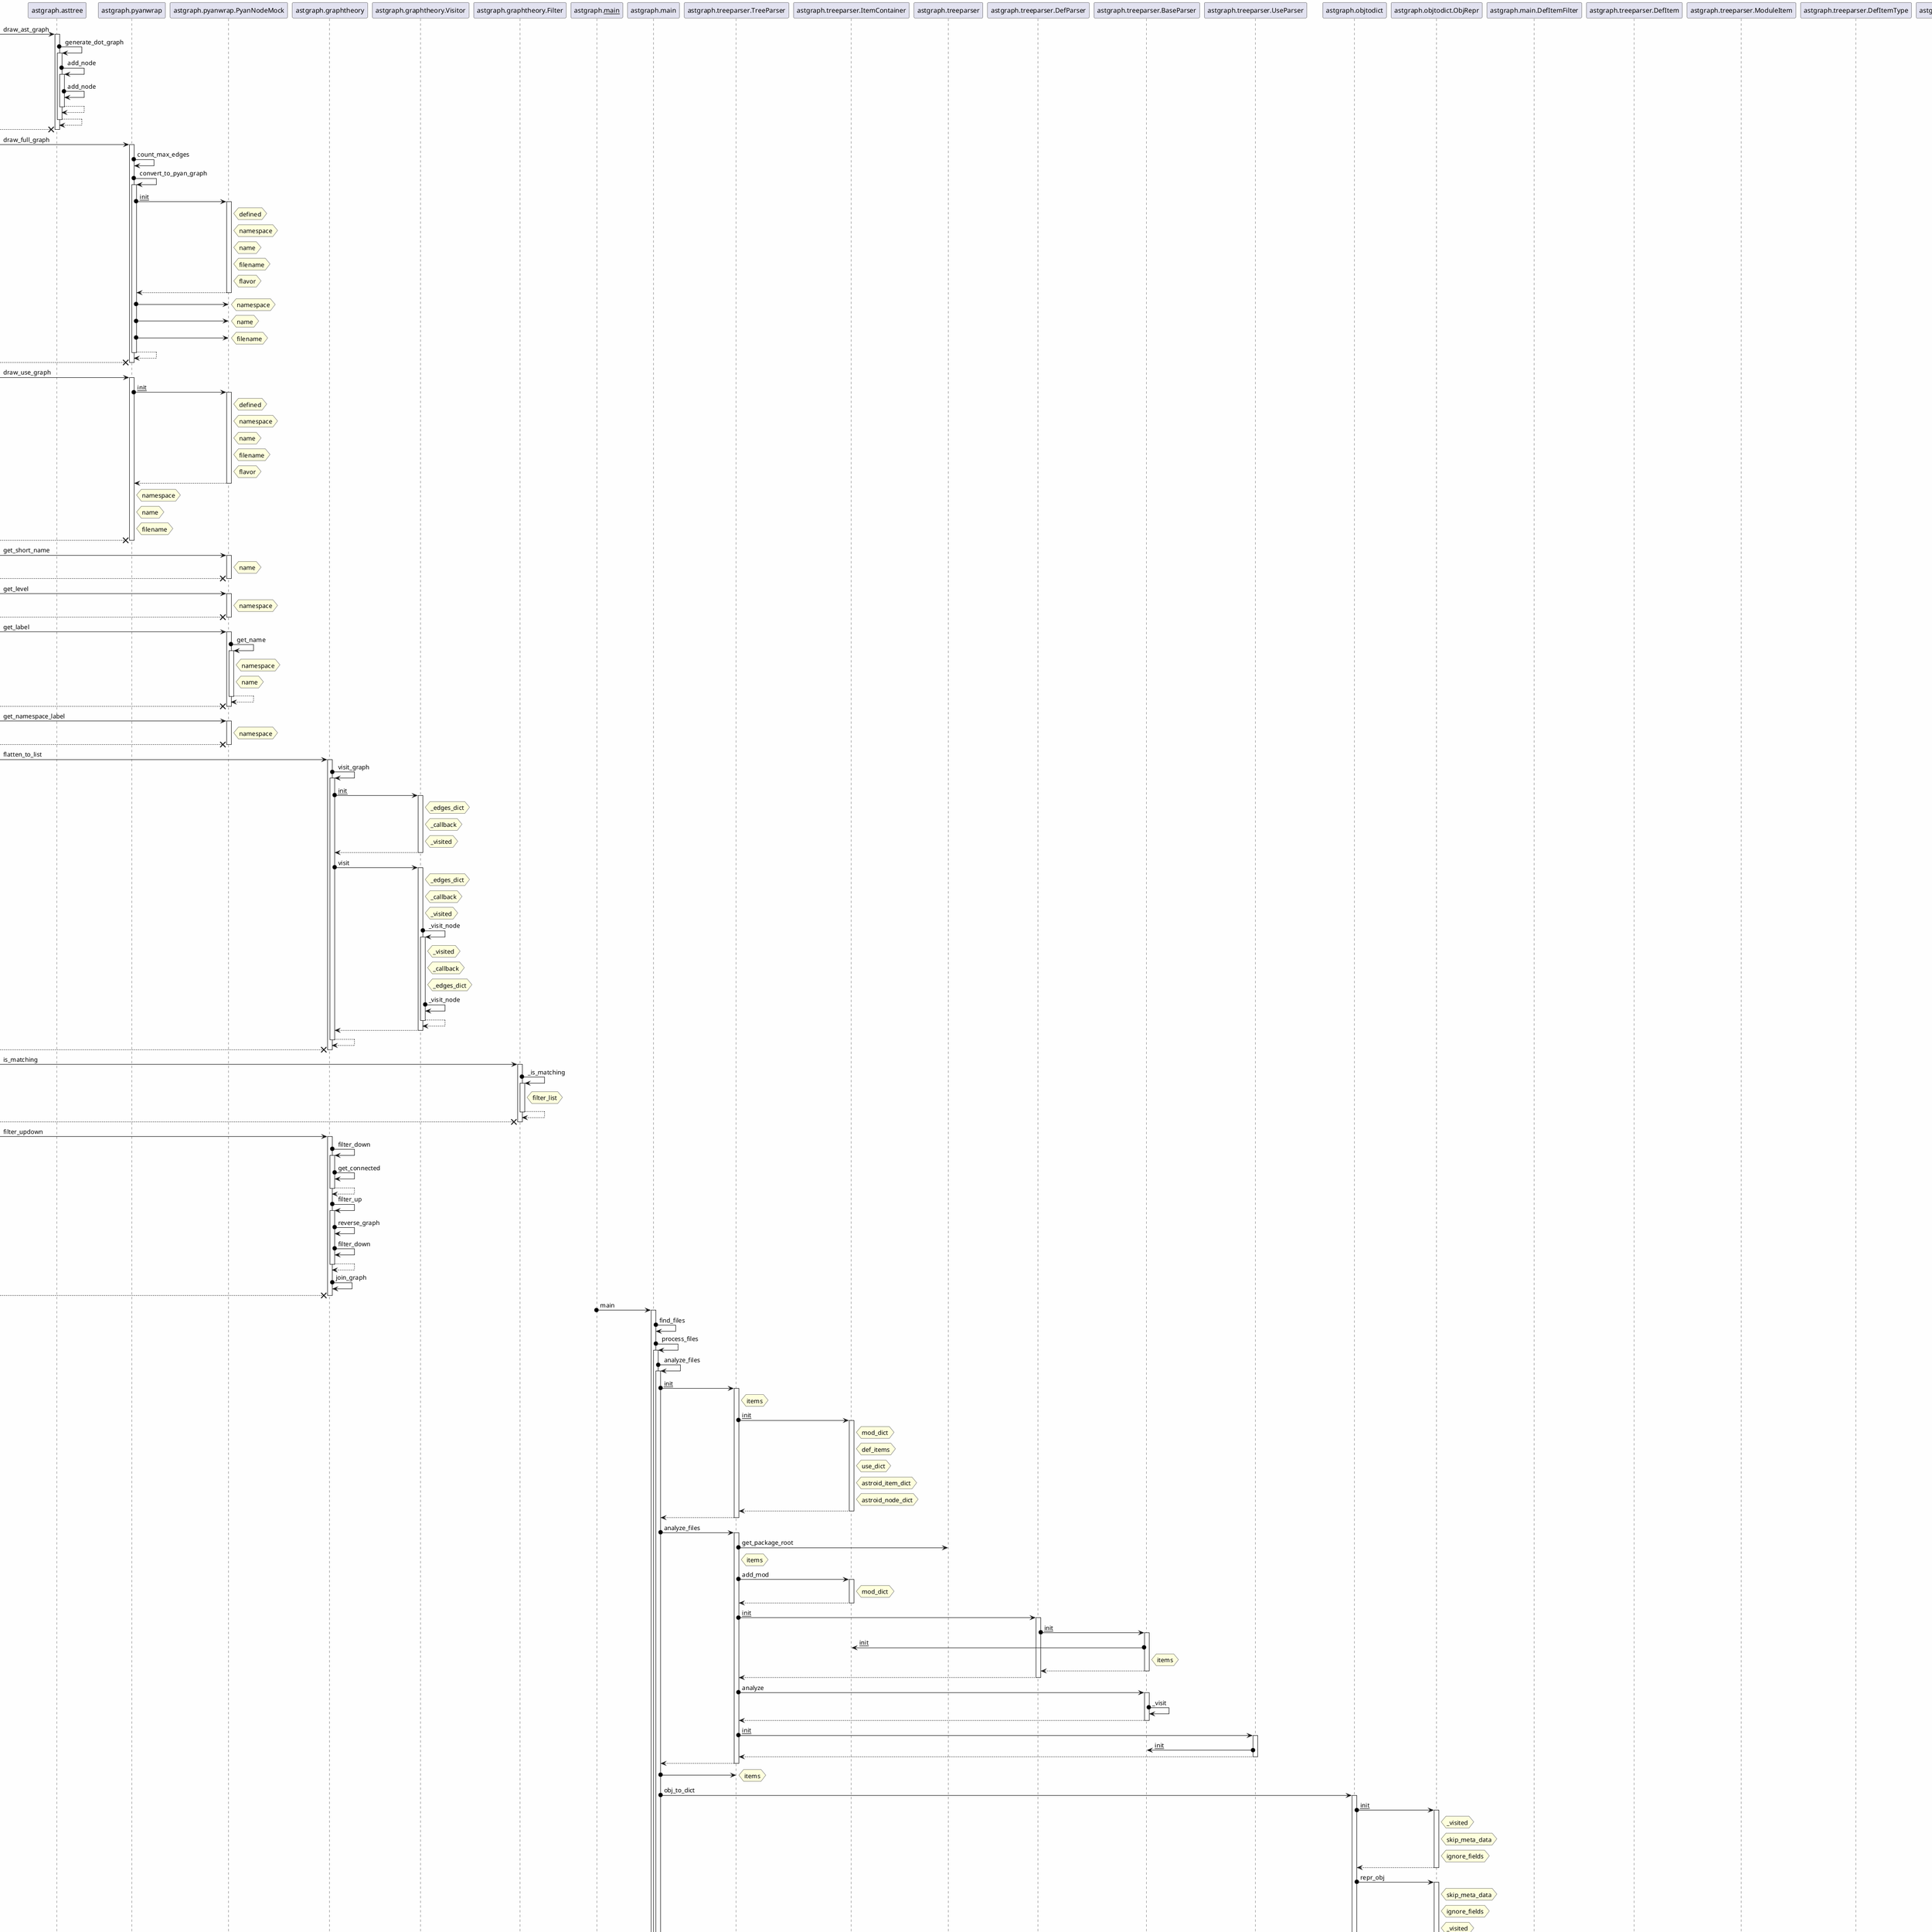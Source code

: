 @startuml

skinparam backgroundColor #FEFEFE


[-> astgraph.asttree : draw_ast_graph
activate astgraph.asttree
  astgraph.asttree o-> astgraph.asttree : generate_dot_graph
  activate astgraph.asttree
    astgraph.asttree o-> astgraph.asttree : add_node
    activate astgraph.asttree
      astgraph.asttree o-> astgraph.asttree : add_node
    astgraph.asttree --> astgraph.asttree
    deactivate astgraph.asttree

  astgraph.asttree --> astgraph.asttree
  deactivate astgraph.asttree

[-->x astgraph.asttree
deactivate astgraph.asttree

[-> astgraph.pyanwrap : draw_full_graph
activate astgraph.pyanwrap
  astgraph.pyanwrap o-> astgraph.pyanwrap : count_max_edges
  astgraph.pyanwrap o-> astgraph.pyanwrap : convert_to_pyan_graph
  activate astgraph.pyanwrap
    astgraph.pyanwrap o-> astgraph.pyanwrap.PyanNodeMock : __init__
    activate astgraph.pyanwrap.PyanNodeMock
      hnote right of astgraph.pyanwrap.PyanNodeMock
      defined
      endnote
      hnote right of astgraph.pyanwrap.PyanNodeMock
      namespace
      endnote
      hnote right of astgraph.pyanwrap.PyanNodeMock
      name
      endnote
      hnote right of astgraph.pyanwrap.PyanNodeMock
      filename
      endnote
      hnote right of astgraph.pyanwrap.PyanNodeMock
      flavor
      endnote
    astgraph.pyanwrap.PyanNodeMock --> astgraph.pyanwrap
    deactivate astgraph.pyanwrap.PyanNodeMock

    astgraph.pyanwrap o-> astgraph.pyanwrap.PyanNodeMock 
    hnote right
    namespace
    end note
    astgraph.pyanwrap o-> astgraph.pyanwrap.PyanNodeMock 
    hnote right
    name
    end note
    astgraph.pyanwrap o-> astgraph.pyanwrap.PyanNodeMock 
    hnote right
    filename
    end note
  astgraph.pyanwrap --> astgraph.pyanwrap
  deactivate astgraph.pyanwrap

[-->x astgraph.pyanwrap
deactivate astgraph.pyanwrap

[-> astgraph.pyanwrap : draw_use_graph
activate astgraph.pyanwrap
  astgraph.pyanwrap o-> astgraph.pyanwrap.PyanNodeMock : __init__
  activate astgraph.pyanwrap.PyanNodeMock
    hnote right of astgraph.pyanwrap.PyanNodeMock
    defined
    endnote
    hnote right of astgraph.pyanwrap.PyanNodeMock
    namespace
    endnote
    hnote right of astgraph.pyanwrap.PyanNodeMock
    name
    endnote
    hnote right of astgraph.pyanwrap.PyanNodeMock
    filename
    endnote
    hnote right of astgraph.pyanwrap.PyanNodeMock
    flavor
    endnote
  astgraph.pyanwrap.PyanNodeMock --> astgraph.pyanwrap
  deactivate astgraph.pyanwrap.PyanNodeMock

  hnote right of astgraph.pyanwrap
  namespace
  endnote
  hnote right of astgraph.pyanwrap
  name
  endnote
  hnote right of astgraph.pyanwrap
  filename
  endnote
[-->x astgraph.pyanwrap
deactivate astgraph.pyanwrap

[-> astgraph.pyanwrap.PyanNodeMock : get_short_name
activate astgraph.pyanwrap.PyanNodeMock
  hnote right of astgraph.pyanwrap.PyanNodeMock
  name
  endnote
[-->x astgraph.pyanwrap.PyanNodeMock
deactivate astgraph.pyanwrap.PyanNodeMock

[-> astgraph.pyanwrap.PyanNodeMock : get_level
activate astgraph.pyanwrap.PyanNodeMock
  hnote right of astgraph.pyanwrap.PyanNodeMock
  namespace
  endnote
[-->x astgraph.pyanwrap.PyanNodeMock
deactivate astgraph.pyanwrap.PyanNodeMock

[-> astgraph.pyanwrap.PyanNodeMock : get_label
activate astgraph.pyanwrap.PyanNodeMock
  astgraph.pyanwrap.PyanNodeMock o-> astgraph.pyanwrap.PyanNodeMock : get_name
  activate astgraph.pyanwrap.PyanNodeMock
    hnote right of astgraph.pyanwrap.PyanNodeMock
    namespace
    endnote
    hnote right of astgraph.pyanwrap.PyanNodeMock
    name
    endnote
  astgraph.pyanwrap.PyanNodeMock --> astgraph.pyanwrap.PyanNodeMock
  deactivate astgraph.pyanwrap.PyanNodeMock

[-->x astgraph.pyanwrap.PyanNodeMock
deactivate astgraph.pyanwrap.PyanNodeMock

[-> astgraph.pyanwrap.PyanNodeMock : get_namespace_label
activate astgraph.pyanwrap.PyanNodeMock
  hnote right of astgraph.pyanwrap.PyanNodeMock
  namespace
  endnote
[-->x astgraph.pyanwrap.PyanNodeMock
deactivate astgraph.pyanwrap.PyanNodeMock

[-> astgraph.graphtheory : flatten_to_list
activate astgraph.graphtheory
  astgraph.graphtheory o-> astgraph.graphtheory : visit_graph
  activate astgraph.graphtheory
    astgraph.graphtheory o-> astgraph.graphtheory.Visitor : __init__
    activate astgraph.graphtheory.Visitor
      hnote right of astgraph.graphtheory.Visitor
      _edges_dict
      endnote
      hnote right of astgraph.graphtheory.Visitor
      _callback
      endnote
      hnote right of astgraph.graphtheory.Visitor
      _visited
      endnote
    astgraph.graphtheory.Visitor --> astgraph.graphtheory
    deactivate astgraph.graphtheory.Visitor

    astgraph.graphtheory o-> astgraph.graphtheory.Visitor : visit
    activate astgraph.graphtheory.Visitor
      hnote right of astgraph.graphtheory.Visitor
      _edges_dict
      endnote
      hnote right of astgraph.graphtheory.Visitor
      _callback
      endnote
      hnote right of astgraph.graphtheory.Visitor
      _visited
      endnote
      astgraph.graphtheory.Visitor o-> astgraph.graphtheory.Visitor : _visit_node
      activate astgraph.graphtheory.Visitor
        hnote right of astgraph.graphtheory.Visitor
        _visited
        endnote
        hnote right of astgraph.graphtheory.Visitor
        _callback
        endnote
        hnote right of astgraph.graphtheory.Visitor
        _edges_dict
        endnote
        astgraph.graphtheory.Visitor o-> astgraph.graphtheory.Visitor : _visit_node
      astgraph.graphtheory.Visitor --> astgraph.graphtheory.Visitor
      deactivate astgraph.graphtheory.Visitor

    astgraph.graphtheory.Visitor --> astgraph.graphtheory
    deactivate astgraph.graphtheory.Visitor

  astgraph.graphtheory --> astgraph.graphtheory
  deactivate astgraph.graphtheory

[-->x astgraph.graphtheory
deactivate astgraph.graphtheory

[-> astgraph.graphtheory.Filter : is_matching
activate astgraph.graphtheory.Filter
  astgraph.graphtheory.Filter o-> astgraph.graphtheory.Filter : _is_matching
  activate astgraph.graphtheory.Filter
    hnote right of astgraph.graphtheory.Filter
    filter_list
    endnote
  astgraph.graphtheory.Filter --> astgraph.graphtheory.Filter
  deactivate astgraph.graphtheory.Filter

[-->x astgraph.graphtheory.Filter
deactivate astgraph.graphtheory.Filter

[-> astgraph.graphtheory : filter_updown
activate astgraph.graphtheory
  astgraph.graphtheory o-> astgraph.graphtheory : filter_down
  activate astgraph.graphtheory
    astgraph.graphtheory o-> astgraph.graphtheory : get_connected
  astgraph.graphtheory --> astgraph.graphtheory
  deactivate astgraph.graphtheory

  astgraph.graphtheory o-> astgraph.graphtheory : filter_up
  activate astgraph.graphtheory
    astgraph.graphtheory o-> astgraph.graphtheory : reverse_graph
    astgraph.graphtheory o-> astgraph.graphtheory : filter_down
  astgraph.graphtheory --> astgraph.graphtheory
  deactivate astgraph.graphtheory

  astgraph.graphtheory o-> astgraph.graphtheory : join_graph
[-->x astgraph.graphtheory
deactivate astgraph.graphtheory

astgraph.__main__ o-> astgraph.main : main
activate astgraph.main
  astgraph.main o-> astgraph.main : find_files
  astgraph.main o-> astgraph.main : process_files
  activate astgraph.main
    astgraph.main o-> astgraph.main : analyze_files
    activate astgraph.main
      astgraph.main o-> astgraph.treeparser.TreeParser : __init__
      activate astgraph.treeparser.TreeParser
        hnote right of astgraph.treeparser.TreeParser
        items
        endnote
        astgraph.treeparser.TreeParser o-> astgraph.treeparser.ItemContainer : __init__
        activate astgraph.treeparser.ItemContainer
          hnote right of astgraph.treeparser.ItemContainer
          mod_dict
          endnote
          hnote right of astgraph.treeparser.ItemContainer
          def_items
          endnote
          hnote right of astgraph.treeparser.ItemContainer
          use_dict
          endnote
          hnote right of astgraph.treeparser.ItemContainer
          astroid_item_dict
          endnote
          hnote right of astgraph.treeparser.ItemContainer
          astroid_node_dict
          endnote
        astgraph.treeparser.ItemContainer --> astgraph.treeparser.TreeParser
        deactivate astgraph.treeparser.ItemContainer

      astgraph.treeparser.TreeParser --> astgraph.main
      deactivate astgraph.treeparser.TreeParser

      astgraph.main o-> astgraph.treeparser.TreeParser : analyze_files
      activate astgraph.treeparser.TreeParser
        astgraph.treeparser.TreeParser o-> astgraph.treeparser : get_package_root
        hnote right of astgraph.treeparser.TreeParser
        items
        endnote
        astgraph.treeparser.TreeParser o-> astgraph.treeparser.ItemContainer : add_mod
        activate astgraph.treeparser.ItemContainer
          hnote right of astgraph.treeparser.ItemContainer
          mod_dict
          endnote
        astgraph.treeparser.ItemContainer --> astgraph.treeparser.TreeParser
        deactivate astgraph.treeparser.ItemContainer

        astgraph.treeparser.TreeParser o-> astgraph.treeparser.DefParser : __init__
        activate astgraph.treeparser.DefParser
          astgraph.treeparser.DefParser o-> astgraph.treeparser.BaseParser : __init__
          activate astgraph.treeparser.BaseParser
            astgraph.treeparser.BaseParser o-> astgraph.treeparser.ItemContainer : __init__
            hnote right of astgraph.treeparser.BaseParser
            items
            endnote
          astgraph.treeparser.BaseParser --> astgraph.treeparser.DefParser
          deactivate astgraph.treeparser.BaseParser

        astgraph.treeparser.DefParser --> astgraph.treeparser.TreeParser
        deactivate astgraph.treeparser.DefParser

        astgraph.treeparser.TreeParser o-> astgraph.treeparser.BaseParser : analyze
        activate astgraph.treeparser.BaseParser
          astgraph.treeparser.BaseParser o-> astgraph.treeparser.BaseParser : _visit
        astgraph.treeparser.BaseParser --> astgraph.treeparser.TreeParser
        deactivate astgraph.treeparser.BaseParser

        astgraph.treeparser.TreeParser o-> astgraph.treeparser.UseParser : __init__
        activate astgraph.treeparser.UseParser
          astgraph.treeparser.UseParser o-> astgraph.treeparser.BaseParser : __init__
        astgraph.treeparser.UseParser --> astgraph.treeparser.TreeParser
        deactivate astgraph.treeparser.UseParser

      astgraph.treeparser.TreeParser --> astgraph.main
      deactivate astgraph.treeparser.TreeParser

      astgraph.main o-> astgraph.treeparser.TreeParser 
      hnote right
      items
      end note
      astgraph.main o-> astgraph.objtodict : obj_to_dict
      activate astgraph.objtodict
        astgraph.objtodict o-> astgraph.objtodict.ObjRepr : __init__
        activate astgraph.objtodict.ObjRepr
          hnote right of astgraph.objtodict.ObjRepr
          _visited
          endnote
          hnote right of astgraph.objtodict.ObjRepr
          skip_meta_data
          endnote
          hnote right of astgraph.objtodict.ObjRepr
          ignore_fields
          endnote
        astgraph.objtodict.ObjRepr --> astgraph.objtodict
        deactivate astgraph.objtodict.ObjRepr

        astgraph.objtodict o-> astgraph.objtodict.ObjRepr : repr_obj
        activate astgraph.objtodict.ObjRepr
          hnote right of astgraph.objtodict.ObjRepr
          skip_meta_data
          endnote
          hnote right of astgraph.objtodict.ObjRepr
          ignore_fields
          endnote
          hnote right of astgraph.objtodict.ObjRepr
          _visited
          endnote
          astgraph.objtodict.ObjRepr o-> astgraph.objtodict.ObjRepr : _visit
          activate astgraph.objtodict.ObjRepr
            hnote right of astgraph.objtodict.ObjRepr
            _visited
            endnote
            hnote right of astgraph.objtodict.ObjRepr
            ignore_fields
            endnote
            astgraph.objtodict.ObjRepr o-> astgraph.objtodict.ObjRepr : _visit
            hnote right of astgraph.objtodict.ObjRepr
            skip_meta_data
            endnote
          astgraph.objtodict.ObjRepr --> astgraph.objtodict.ObjRepr
          deactivate astgraph.objtodict.ObjRepr

        astgraph.objtodict.ObjRepr --> astgraph.objtodict
        deactivate astgraph.objtodict.ObjRepr

      astgraph.objtodict --> astgraph.main
      deactivate astgraph.objtodict

      astgraph.main o-> astgraph.treeparser.ItemContainer : get_def_dict
      activate astgraph.treeparser.ItemContainer
        astgraph.treeparser.ItemContainer o-> astgraph.graphtheory : convert_to_list
        hnote right of astgraph.treeparser.ItemContainer
        def_items
        endnote
      astgraph.treeparser.ItemContainer --> astgraph.main
      deactivate astgraph.treeparser.ItemContainer

      astgraph.main o-> astgraph.main.DefItemFilter : __init__
      activate astgraph.main.DefItemFilter
        astgraph.main.DefItemFilter o-> astgraph.graphtheory.Filter : __init__
        activate astgraph.graphtheory.Filter
          hnote right of astgraph.graphtheory.Filter
          filter_list
          endnote
        astgraph.graphtheory.Filter --> astgraph.main.DefItemFilter
        deactivate astgraph.graphtheory.Filter

      astgraph.main.DefItemFilter --> astgraph.main
      deactivate astgraph.main.DefItemFilter

      astgraph.main o-> astgraph.graphtheory : filter_down
      activate astgraph.graphtheory
        astgraph.graphtheory o-> astgraph.graphtheory : get_connected
      astgraph.graphtheory --> astgraph.main
      deactivate astgraph.graphtheory

      astgraph.main o-> astgraph.treeparser.ItemContainer 
      hnote right
      use_dict
      end note
      astgraph.main o-> astgraph.graphtheory : join_graph
      astgraph.main o-> astgraph.graphtheory : filter_up
      activate astgraph.graphtheory
        astgraph.graphtheory o-> astgraph.graphtheory : reverse_graph
        astgraph.graphtheory o-> astgraph.graphtheory : filter_down
      astgraph.graphtheory --> astgraph.main
      deactivate astgraph.graphtheory

    astgraph.main --> astgraph.main
    deactivate astgraph.main

  astgraph.main --> astgraph.main
  deactivate astgraph.main

astgraph.main --> astgraph.__main__
deactivate astgraph.main

[-> astgraph.treeparser : get_message
activate astgraph.treeparser
  astgraph.treeparser o-> astgraph.treeparser : get_top_node
[-->x astgraph.treeparser
deactivate astgraph.treeparser

[-> astgraph.treeparser.DefItem : info
activate astgraph.treeparser.DefItem
  astgraph.treeparser.DefItem o-> astgraph.treeparser.DefItem : get_full_name
  activate astgraph.treeparser.DefItem
    astgraph.treeparser.DefItem o-> astgraph.treeparser.DefItem : get_name
    activate astgraph.treeparser.DefItem
      hnote right of astgraph.treeparser.DefItem
      name
      endnote
    astgraph.treeparser.DefItem --> astgraph.treeparser.DefItem
    deactivate astgraph.treeparser.DefItem

    hnote right of astgraph.treeparser.DefItem
    parent
    endnote
  astgraph.treeparser.DefItem --> astgraph.treeparser.DefItem
  deactivate astgraph.treeparser.DefItem

  hnote right of astgraph.treeparser.DefItem
  type
  endnote
[-->x astgraph.treeparser.DefItem
deactivate astgraph.treeparser.DefItem

[-> astgraph.treeparser.DefItem : is_module
activate astgraph.treeparser.DefItem
  hnote right of astgraph.treeparser.DefItem
  type
  endnote
  hnote right of astgraph.treeparser.DefItem
  MODULE
  endnote
[-->x astgraph.treeparser.DefItem
deactivate astgraph.treeparser.DefItem

[-> astgraph.treeparser.DefItem : is_method
activate astgraph.treeparser.DefItem
  hnote right of astgraph.treeparser.DefItem
  type
  endnote
  hnote right of astgraph.treeparser.DefItem
  DEF_METHOD
  endnote
[-->x astgraph.treeparser.DefItem
deactivate astgraph.treeparser.DefItem

[-> astgraph.treeparser.DefItem : is_field
activate astgraph.treeparser.DefItem
  hnote right of astgraph.treeparser.DefItem
  type
  endnote
  hnote right of astgraph.treeparser.DefItem
  MEMBER
  endnote
[-->x astgraph.treeparser.DefItem
deactivate astgraph.treeparser.DefItem

[-> astgraph.treeparser.DefItem : append
activate astgraph.treeparser.DefItem
  hnote right of astgraph.treeparser.DefItem
  items
  endnote
[-->x astgraph.treeparser.DefItem
deactivate astgraph.treeparser.DefItem

[-> astgraph.treeparser.DefItem : get_namespace
activate astgraph.treeparser.DefItem
  hnote right of astgraph.treeparser.DefItem
  parent
  endnote
[-->x astgraph.treeparser.DefItem
deactivate astgraph.treeparser.DefItem

[-> astgraph.treeparser.DefItem : get_filename
activate astgraph.treeparser.DefItem
  hnote right of astgraph.treeparser.DefItem
  parent
  endnote
[-->x astgraph.treeparser.DefItem
deactivate astgraph.treeparser.DefItem

[-> astgraph.treeparser.DefItem : get_child
activate astgraph.treeparser.DefItem
  hnote right of astgraph.treeparser.DefItem
  items
  endnote
[-->x astgraph.treeparser.DefItem
deactivate astgraph.treeparser.DefItem

[-> astgraph.treeparser.DefItem : to_string
activate astgraph.treeparser.DefItem
  hnote right of astgraph.treeparser.DefItem
  name
  endnote
  hnote right of astgraph.treeparser.DefItem
  type
  endnote
[-->x astgraph.treeparser.DefItem
deactivate astgraph.treeparser.DefItem

[-> astgraph.treeparser.DefItem : __repr__
activate astgraph.treeparser.DefItem
  astgraph.treeparser.DefItem o-> astgraph.treeparser.DefItem : get_full_name
  activate astgraph.treeparser.DefItem
    astgraph.treeparser.DefItem o-> astgraph.treeparser.DefItem : get_name
    activate astgraph.treeparser.DefItem
      hnote right of astgraph.treeparser.DefItem
      name
      endnote
    astgraph.treeparser.DefItem --> astgraph.treeparser.DefItem
    deactivate astgraph.treeparser.DefItem

    hnote right of astgraph.treeparser.DefItem
    parent
    endnote
  astgraph.treeparser.DefItem --> astgraph.treeparser.DefItem
  deactivate astgraph.treeparser.DefItem

  hnote right of astgraph.treeparser.DefItem
  type
  endnote
[-->x astgraph.treeparser.DefItem
deactivate astgraph.treeparser.DefItem

[-> astgraph.treeparser.ModuleItem : get_namespace
activate astgraph.treeparser.ModuleItem
  hnote right of astgraph.treeparser.ModuleItem
  namespace
  endnote
[-->x astgraph.treeparser.ModuleItem
deactivate astgraph.treeparser.ModuleItem

[-> astgraph.treeparser.ModuleItem : get_filename
activate astgraph.treeparser.ModuleItem
  hnote right of astgraph.treeparser.ModuleItem
  filename
  endnote
[-->x astgraph.treeparser.ModuleItem
deactivate astgraph.treeparser.ModuleItem

[-> astgraph.treeparser.ItemContainer : get_def_list
activate astgraph.treeparser.ItemContainer
  hnote right of astgraph.treeparser.ItemContainer
  def_items
  endnote
[-->x astgraph.treeparser.ItemContainer
deactivate astgraph.treeparser.ItemContainer

[-> astgraph.treeparser.ItemContainer : get_use_list
activate astgraph.treeparser.ItemContainer
  hnote right of astgraph.treeparser.ItemContainer
  use_dict
  endnote
[-->x astgraph.treeparser.ItemContainer
deactivate astgraph.treeparser.ItemContainer

[-> astgraph.treeparser.ItemContainer : create_def
activate astgraph.treeparser.ItemContainer
  hnote right of astgraph.treeparser.ItemContainer
  MODULE
  endnote
  astgraph.treeparser.ItemContainer o-> astgraph.treeparser.ModuleItem : __init__
  activate astgraph.treeparser.ModuleItem
    astgraph.treeparser.ModuleItem o-> astgraph.treeparser.DefItem : __init__
    activate astgraph.treeparser.DefItem
      hnote right of astgraph.treeparser.DefItem
      node_id
      endnote
      hnote right of astgraph.treeparser.DefItem
      type
      endnote
      hnote right of astgraph.treeparser.DefItem
      parent
      endnote
      hnote right of astgraph.treeparser.DefItem
      name
      endnote
      hnote right of astgraph.treeparser.DefItem
      items
      endnote
      hnote right of astgraph.treeparser.DefItem
      type_hint
      endnote
    astgraph.treeparser.DefItem --> astgraph.treeparser.ModuleItem
    deactivate astgraph.treeparser.DefItem

    astgraph.treeparser.ModuleItem o-> astgraph.treeparser.DefItemType 
    hnote right
    MODULE
    end note
    hnote right of astgraph.treeparser.ModuleItem
    namespace
    endnote
    hnote right of astgraph.treeparser.ModuleItem
    filename
    endnote
  astgraph.treeparser.ModuleItem --> astgraph.treeparser.ItemContainer
  deactivate astgraph.treeparser.ModuleItem

  astgraph.treeparser.ItemContainer o-> astgraph.treeparser.DefItem : __init__
  hnote right of astgraph.treeparser.ItemContainer
  astroid_item_dict
  endnote
  hnote right of astgraph.treeparser.ItemContainer
  astroid_node_dict
  endnote
[-->x astgraph.treeparser.ItemContainer
deactivate astgraph.treeparser.ItemContainer

[-> astgraph.treeparser.ItemContainer : create_module_def
activate astgraph.treeparser.ItemContainer
  astgraph.treeparser.ItemContainer o-> astgraph.treeparser.ModuleItem : __init__
  activate astgraph.treeparser.ModuleItem
    astgraph.treeparser.ModuleItem o-> astgraph.treeparser.DefItem : __init__
    activate astgraph.treeparser.DefItem
      hnote right of astgraph.treeparser.DefItem
      node_id
      endnote
      hnote right of astgraph.treeparser.DefItem
      type
      endnote
      hnote right of astgraph.treeparser.DefItem
      parent
      endnote
      hnote right of astgraph.treeparser.DefItem
      name
      endnote
      hnote right of astgraph.treeparser.DefItem
      items
      endnote
      hnote right of astgraph.treeparser.DefItem
      type_hint
      endnote
    astgraph.treeparser.DefItem --> astgraph.treeparser.ModuleItem
    deactivate astgraph.treeparser.DefItem

    astgraph.treeparser.ModuleItem o-> astgraph.treeparser.DefItemType 
    hnote right
    MODULE
    end note
    hnote right of astgraph.treeparser.ModuleItem
    namespace
    endnote
    hnote right of astgraph.treeparser.ModuleItem
    filename
    endnote
  astgraph.treeparser.ModuleItem --> astgraph.treeparser.ItemContainer
  deactivate astgraph.treeparser.ModuleItem

  hnote right of astgraph.treeparser.ItemContainer
  astroid_item_dict
  endnote
  hnote right of astgraph.treeparser.ItemContainer
  astroid_node_dict
  endnote
[-->x astgraph.treeparser.ItemContainer
deactivate astgraph.treeparser.ItemContainer

[-> astgraph.treeparser.ItemContainer : append_def
activate astgraph.treeparser.ItemContainer
  hnote right of astgraph.treeparser.ItemContainer
  MODULE
  endnote
  hnote right of astgraph.treeparser.ItemContainer
  def_items
  endnote
  astgraph.treeparser.ItemContainer o-> astgraph.treeparser.ItemContainer : find_scope_by_id
  activate astgraph.treeparser.ItemContainer
    hnote right of astgraph.treeparser.ItemContainer
    astroid_node_dict
    endnote
    astgraph.treeparser.ItemContainer o-> astgraph.treeparser.ItemContainer : find_scope
    activate astgraph.treeparser.ItemContainer
      astgraph.treeparser.ItemContainer o-> astgraph.treeparser.ItemContainer : find_def_item
      activate astgraph.treeparser.ItemContainer
        hnote right of astgraph.treeparser.ItemContainer
        astroid_item_dict
        endnote
      astgraph.treeparser.ItemContainer --> astgraph.treeparser.ItemContainer
      deactivate astgraph.treeparser.ItemContainer

    astgraph.treeparser.ItemContainer --> astgraph.treeparser.ItemContainer
    deactivate astgraph.treeparser.ItemContainer

  astgraph.treeparser.ItemContainer --> astgraph.treeparser.ItemContainer
  deactivate astgraph.treeparser.ItemContainer

  astgraph.treeparser.ItemContainer o-> astgraph.treeparser.ItemContainer : append_def_parent
  activate astgraph.treeparser.ItemContainer
    hnote right of astgraph.treeparser.ItemContainer
    def_items
    endnote
  astgraph.treeparser.ItemContainer --> astgraph.treeparser.ItemContainer
  deactivate astgraph.treeparser.ItemContainer

[-->x astgraph.treeparser.ItemContainer
deactivate astgraph.treeparser.ItemContainer

[-> astgraph.treeparser.ItemContainer : append_use
activate astgraph.treeparser.ItemContainer
  hnote right of astgraph.treeparser.ItemContainer
  use_dict
  endnote
[-->x astgraph.treeparser.ItemContainer
deactivate astgraph.treeparser.ItemContainer

[-> astgraph.treeparser.ItemContainer : find_parent_scope_def
activate astgraph.treeparser.ItemContainer
  astgraph.treeparser.ItemContainer o-> astgraph.treeparser.ItemContainer : find_def_item
  activate astgraph.treeparser.ItemContainer
    hnote right of astgraph.treeparser.ItemContainer
    astroid_item_dict
    endnote
  astgraph.treeparser.ItemContainer --> astgraph.treeparser.ItemContainer
  deactivate astgraph.treeparser.ItemContainer

[-->x astgraph.treeparser.ItemContainer
deactivate astgraph.treeparser.ItemContainer

[-> astgraph.treeparser.ItemContainer : find_scope_class
activate astgraph.treeparser.ItemContainer
  astgraph.treeparser.ItemContainer o-> astgraph.treeparser.ItemContainer : find_def_item
  activate astgraph.treeparser.ItemContainer
    hnote right of astgraph.treeparser.ItemContainer
    astroid_item_dict
    endnote
  astgraph.treeparser.ItemContainer --> astgraph.treeparser.ItemContainer
  deactivate astgraph.treeparser.ItemContainer

  hnote right of astgraph.treeparser.ItemContainer
  CLASS
  endnote
[-->x astgraph.treeparser.ItemContainer
deactivate astgraph.treeparser.ItemContainer

[-> astgraph.treeparser.BaseParser : _visit_children
activate astgraph.treeparser.BaseParser
  astgraph.treeparser.BaseParser o-> astgraph.treeparser.BaseParser : _visit
[-->x astgraph.treeparser.BaseParser
deactivate astgraph.treeparser.BaseParser

[-> astgraph.treeparser.TreeParser : analyze_code
activate astgraph.treeparser.TreeParser
  astgraph.treeparser.TreeParser o-> astgraph.treeparser.TreeParser : analyze
  activate astgraph.treeparser.TreeParser
    hnote right of astgraph.treeparser.TreeParser
    items
    endnote
    astgraph.treeparser.TreeParser o-> astgraph.treeparser.ItemContainer : add_mod
    activate astgraph.treeparser.ItemContainer
      hnote right of astgraph.treeparser.ItemContainer
      mod_dict
      endnote
    astgraph.treeparser.ItemContainer --> astgraph.treeparser.TreeParser
    deactivate astgraph.treeparser.ItemContainer

    astgraph.treeparser.TreeParser o-> astgraph.treeparser.DefParser : __init__
    activate astgraph.treeparser.DefParser
      astgraph.treeparser.DefParser o-> astgraph.treeparser.BaseParser : __init__
      activate astgraph.treeparser.BaseParser
        astgraph.treeparser.BaseParser o-> astgraph.treeparser.ItemContainer : __init__
        activate astgraph.treeparser.ItemContainer
          hnote right of astgraph.treeparser.ItemContainer
          mod_dict
          endnote
          hnote right of astgraph.treeparser.ItemContainer
          def_items
          endnote
          hnote right of astgraph.treeparser.ItemContainer
          use_dict
          endnote
          hnote right of astgraph.treeparser.ItemContainer
          astroid_item_dict
          endnote
          hnote right of astgraph.treeparser.ItemContainer
          astroid_node_dict
          endnote
        astgraph.treeparser.ItemContainer --> astgraph.treeparser.BaseParser
        deactivate astgraph.treeparser.ItemContainer

        hnote right of astgraph.treeparser.BaseParser
        items
        endnote
      astgraph.treeparser.BaseParser --> astgraph.treeparser.DefParser
      deactivate astgraph.treeparser.BaseParser

    astgraph.treeparser.DefParser --> astgraph.treeparser.TreeParser
    deactivate astgraph.treeparser.DefParser

    astgraph.treeparser.TreeParser o-> astgraph.treeparser.BaseParser : analyze
    activate astgraph.treeparser.BaseParser
      astgraph.treeparser.BaseParser o-> astgraph.treeparser.BaseParser : _visit
    astgraph.treeparser.BaseParser --> astgraph.treeparser.TreeParser
    deactivate astgraph.treeparser.BaseParser

    astgraph.treeparser.TreeParser o-> astgraph.treeparser.UseParser : __init__
    activate astgraph.treeparser.UseParser
      astgraph.treeparser.UseParser o-> astgraph.treeparser.BaseParser : __init__
    astgraph.treeparser.UseParser --> astgraph.treeparser.TreeParser
    deactivate astgraph.treeparser.UseParser

  astgraph.treeparser.TreeParser --> astgraph.treeparser.TreeParser
  deactivate astgraph.treeparser.TreeParser

[-->x astgraph.treeparser.TreeParser
deactivate astgraph.treeparser.TreeParser

[-> astgraph.treeparser : get_modname
activate astgraph.treeparser
  astgraph.treeparser o-> astgraph.treeparser : get_package_root
  astgraph.treeparser o-> astgraph.treeparser : get_file_modname
[-->x astgraph.treeparser
deactivate astgraph.treeparser

[-> astgraph.plantuml.NotesContainer : __init__
activate astgraph.plantuml.NotesContainer
  hnote right of astgraph.plantuml.NotesContainer
  _notes_lines
  endnote
  hnote right of astgraph.plantuml.NotesContainer
  bg_color
  endnote
[-->x astgraph.plantuml.NotesContainer
deactivate astgraph.plantuml.NotesContainer

[-> astgraph.plantuml.NotesContainer : __len__
activate astgraph.plantuml.NotesContainer
  hnote right of astgraph.plantuml.NotesContainer
  _notes_lines
  endnote
[-->x astgraph.plantuml.NotesContainer
deactivate astgraph.plantuml.NotesContainer

[-> astgraph.plantuml.NotesContainer : __getitem__
activate astgraph.plantuml.NotesContainer
  hnote right of astgraph.plantuml.NotesContainer
  _notes_lines
  endnote
[-->x astgraph.plantuml.NotesContainer
deactivate astgraph.plantuml.NotesContainer

[-> astgraph.plantuml.NotesContainer : __iter__
activate astgraph.plantuml.NotesContainer
  hnote right of astgraph.plantuml.NotesContainer
  _notes_lines
  endnote
[-->x astgraph.plantuml.NotesContainer
deactivate astgraph.plantuml.NotesContainer

[-> astgraph.plantuml.SequenceCall : get_receiver
activate astgraph.plantuml.SequenceCall
  hnote right of astgraph.plantuml.SequenceCall
  calles
  endnote
[-->x astgraph.plantuml.SequenceCall
deactivate astgraph.plantuml.SequenceCall

[-> astgraph.plantuml.SequenceCall : add_simple_subcall
activate astgraph.plantuml.SequenceCall
  astgraph.plantuml.SequenceCall o-> astgraph.plantuml.SequenceCall : create_simple
  activate astgraph.plantuml.SequenceCall
    astgraph.plantuml.SequenceCall o-> astgraph.plantuml.SequenceCall : __init__
    activate astgraph.plantuml.SequenceCall
      hnote right of astgraph.plantuml.SequenceCall
      parent
      endnote
      hnote right of astgraph.plantuml.SequenceCall
      caller
      endnote
      hnote right of astgraph.plantuml.SequenceCall
      calles
      endnote
      hnote right of astgraph.plantuml.SequenceCall
      subcalls
      endnote
      hnote right of astgraph.plantuml.SequenceCall
      label
      endnote
      hnote right of astgraph.plantuml.SequenceCall
      label_note
      endnote
      hnote right of astgraph.plantuml.SequenceCall
      notes_data
      endnote
    astgraph.plantuml.SequenceCall --> astgraph.plantuml.SequenceCall
    deactivate astgraph.plantuml.SequenceCall

    hnote right of astgraph.plantuml.SequenceCall
    caller
    endnote
    hnote right of astgraph.plantuml.SequenceCall
    calles
    endnote
    hnote right of astgraph.plantuml.SequenceCall
    label
    endnote
  astgraph.plantuml.SequenceCall --> astgraph.plantuml.SequenceCall
  deactivate astgraph.plantuml.SequenceCall

  astgraph.plantuml.SequenceCall o-> astgraph.plantuml.SequenceCall : append_subcall
  activate astgraph.plantuml.SequenceCall
    hnote right of astgraph.plantuml.SequenceCall
    subcalls
    endnote
  astgraph.plantuml.SequenceCall --> astgraph.plantuml.SequenceCall
  deactivate astgraph.plantuml.SequenceCall

[-->x astgraph.plantuml.SequenceCall
deactivate astgraph.plantuml.SequenceCall

[-> astgraph.plantuml.SequenceCall : add_subcalles
activate astgraph.plantuml.SequenceCall
  astgraph.plantuml.SequenceCall o-> astgraph.plantuml.SequenceCall : create_calles
  activate astgraph.plantuml.SequenceCall
    astgraph.plantuml.SequenceCall o-> astgraph.plantuml.SequenceCall : __init__
    activate astgraph.plantuml.SequenceCall
      hnote right of astgraph.plantuml.SequenceCall
      parent
      endnote
      hnote right of astgraph.plantuml.SequenceCall
      caller
      endnote
      hnote right of astgraph.plantuml.SequenceCall
      calles
      endnote
      hnote right of astgraph.plantuml.SequenceCall
      subcalls
      endnote
      hnote right of astgraph.plantuml.SequenceCall
      label
      endnote
      hnote right of astgraph.plantuml.SequenceCall
      label_note
      endnote
      hnote right of astgraph.plantuml.SequenceCall
      notes_data
      endnote
    astgraph.plantuml.SequenceCall --> astgraph.plantuml.SequenceCall
    deactivate astgraph.plantuml.SequenceCall

    hnote right of astgraph.plantuml.SequenceCall
    caller
    endnote
    hnote right of astgraph.plantuml.SequenceCall
    calles
    endnote
    hnote right of astgraph.plantuml.SequenceCall
    label
    endnote
  astgraph.plantuml.SequenceCall --> astgraph.plantuml.SequenceCall
  deactivate astgraph.plantuml.SequenceCall

  astgraph.plantuml.SequenceCall o-> astgraph.plantuml.SequenceCall : append_subcall
  activate astgraph.plantuml.SequenceCall
    hnote right of astgraph.plantuml.SequenceCall
    subcalls
    endnote
  astgraph.plantuml.SequenceCall --> astgraph.plantuml.SequenceCall
  deactivate astgraph.plantuml.SequenceCall

[-->x astgraph.plantuml.SequenceCall
deactivate astgraph.plantuml.SequenceCall

[-> astgraph.plantuml.SequenceCallList : add_calles
activate astgraph.plantuml.SequenceCallList
  astgraph.plantuml.SequenceCallList o-> astgraph.plantuml.SequenceCall : create_calles
  activate astgraph.plantuml.SequenceCall
    astgraph.plantuml.SequenceCall o-> astgraph.plantuml.SequenceCall : __init__
    activate astgraph.plantuml.SequenceCall
      hnote right of astgraph.plantuml.SequenceCall
      parent
      endnote
      hnote right of astgraph.plantuml.SequenceCall
      caller
      endnote
      hnote right of astgraph.plantuml.SequenceCall
      calles
      endnote
      hnote right of astgraph.plantuml.SequenceCall
      subcalls
      endnote
      hnote right of astgraph.plantuml.SequenceCall
      label
      endnote
      hnote right of astgraph.plantuml.SequenceCall
      label_note
      endnote
      hnote right of astgraph.plantuml.SequenceCall
      notes_data
      endnote
    astgraph.plantuml.SequenceCall --> astgraph.plantuml.SequenceCall
    deactivate astgraph.plantuml.SequenceCall

    hnote right of astgraph.plantuml.SequenceCall
    caller
    endnote
    hnote right of astgraph.plantuml.SequenceCall
    calles
    endnote
    hnote right of astgraph.plantuml.SequenceCall
    label
    endnote
  astgraph.plantuml.SequenceCall --> astgraph.plantuml.SequenceCallList
  deactivate astgraph.plantuml.SequenceCall

  hnote right of astgraph.plantuml.SequenceCallList
  items
  endnote
[-->x astgraph.plantuml.SequenceCallList
deactivate astgraph.plantuml.SequenceCallList

[-> astgraph.plantuml.SequenceGraph : add_actor
activate astgraph.plantuml.SequenceGraph
  hnote right of astgraph.plantuml.SequenceGraph
  actors_list
  endnote
[-->x astgraph.plantuml.SequenceGraph
deactivate astgraph.plantuml.SequenceGraph

[-> astgraph.plantuml.SequenceGraph : get_actors
activate astgraph.plantuml.SequenceGraph
  hnote right of astgraph.plantuml.SequenceGraph
  actors_list
  endnote
[-->x astgraph.plantuml.SequenceGraph
deactivate astgraph.plantuml.SequenceGraph

[-> astgraph.plantuml.SequenceGraph : get_all_calls_flat
activate astgraph.plantuml.SequenceGraph
  astgraph.plantuml.SequenceGraph o-> astgraph.plantuml.SequenceGraph : get_all_calls
  activate astgraph.plantuml.SequenceGraph
    hnote right of astgraph.plantuml.SequenceGraph
    loops
    endnote
  astgraph.plantuml.SequenceGraph --> astgraph.plantuml.SequenceGraph
  deactivate astgraph.plantuml.SequenceGraph

[-->x astgraph.plantuml.SequenceGraph
deactivate astgraph.plantuml.SequenceGraph

[-> astgraph.plantuml : draw_graph
activate astgraph.plantuml
  astgraph.plantuml o-> astgraph.plantuml.Converter : __init__
  activate astgraph.plantuml.Converter
    hnote right of astgraph.plantuml.Converter
    use_dict
    endnote
    hnote right of astgraph.plantuml.Converter
    sequence_graph
    endnote
    hnote right of astgraph.plantuml.Converter
    sequence
    endnote
  astgraph.plantuml.Converter --> astgraph.plantuml
  deactivate astgraph.plantuml.Converter

  astgraph.plantuml o-> astgraph.plantuml.Converter : convert
  activate astgraph.plantuml.Converter
    hnote right of astgraph.plantuml.Converter
    use_dict
    endnote
    hnote right of astgraph.plantuml.Converter
    sequence_graph
    endnote
    astgraph.plantuml.Converter o-> astgraph.plantuml.SequenceGraph : __init__
    activate astgraph.plantuml.SequenceGraph
      hnote right of astgraph.plantuml.SequenceGraph
      params
      endnote
      hnote right of astgraph.plantuml.SequenceGraph
      actors_list
      endnote
      hnote right of astgraph.plantuml.SequenceGraph
      loops
      endnote
    astgraph.plantuml.SequenceGraph --> astgraph.plantuml.Converter
    deactivate astgraph.plantuml.SequenceGraph

    hnote right of astgraph.plantuml.Converter
    sequence
    endnote
    astgraph.plantuml.Converter o-> astgraph.plantuml.SequenceCallList : __init__
    activate astgraph.plantuml.SequenceCallList
      hnote right of astgraph.plantuml.SequenceCallList
      repeats
      endnote
      hnote right of astgraph.plantuml.SequenceCallList
      items
      endnote
    astgraph.plantuml.SequenceCallList --> astgraph.plantuml.Converter
    deactivate astgraph.plantuml.SequenceCallList

    astgraph.plantuml.Converter o-> astgraph.graphtheory : get_root_items
    activate astgraph.graphtheory
      astgraph.graphtheory o-> astgraph.graphtheory : get_connected
    astgraph.graphtheory --> astgraph.plantuml.Converter
    deactivate astgraph.graphtheory

    astgraph.plantuml.Converter o-> astgraph.graphtheory : visit_graph
    activate astgraph.graphtheory
      astgraph.graphtheory o-> astgraph.graphtheory.Visitor : __init__
      activate astgraph.graphtheory.Visitor
        hnote right of astgraph.graphtheory.Visitor
        _edges_dict
        endnote
        hnote right of astgraph.graphtheory.Visitor
        _callback
        endnote
        hnote right of astgraph.graphtheory.Visitor
        _visited
        endnote
      astgraph.graphtheory.Visitor --> astgraph.graphtheory
      deactivate astgraph.graphtheory.Visitor

      astgraph.graphtheory o-> astgraph.graphtheory.Visitor : visit
      activate astgraph.graphtheory.Visitor
        hnote right of astgraph.graphtheory.Visitor
        _edges_dict
        endnote
        hnote right of astgraph.graphtheory.Visitor
        _callback
        endnote
        hnote right of astgraph.graphtheory.Visitor
        _visited
        endnote
        astgraph.graphtheory.Visitor o-> astgraph.graphtheory.Visitor : _visit_node
        activate astgraph.graphtheory.Visitor
          hnote right of astgraph.graphtheory.Visitor
          _visited
          endnote
          hnote right of astgraph.graphtheory.Visitor
          _callback
          endnote
          hnote right of astgraph.graphtheory.Visitor
          _edges_dict
          endnote
          astgraph.graphtheory.Visitor o-> astgraph.graphtheory.Visitor : _visit_node
        astgraph.graphtheory.Visitor --> astgraph.graphtheory.Visitor
        deactivate astgraph.graphtheory.Visitor

      astgraph.graphtheory.Visitor --> astgraph.graphtheory
      deactivate astgraph.graphtheory.Visitor

    astgraph.graphtheory --> astgraph.plantuml.Converter
    deactivate astgraph.graphtheory

    astgraph.plantuml.Converter o-> astgraph.plantuml.Converter : _convert_root
    activate astgraph.plantuml.Converter
      astgraph.plantuml.Converter o-> astgraph.plantuml.Converter : _get_parent_name
      activate astgraph.plantuml.Converter
        astgraph.plantuml.Converter o-> astgraph.plantuml.Converter : _get_parent
        activate astgraph.plantuml.Converter
          astgraph.plantuml.Converter o-> astgraph.treeparser.DefItemType 
          hnote right
          MODULE
          end note
          astgraph.plantuml.Converter o-> astgraph.treeparser.DefItemType 
          hnote right
          CLASS
          end note
        astgraph.plantuml.Converter --> astgraph.plantuml.Converter
        deactivate astgraph.plantuml.Converter

      astgraph.plantuml.Converter --> astgraph.plantuml.Converter
      deactivate astgraph.plantuml.Converter

      hnote right of astgraph.plantuml.Converter
      sequence
      endnote
      astgraph.plantuml.Converter o-> astgraph.plantuml.SequenceCallList : add_simple_call
      activate astgraph.plantuml.SequenceCallList
        astgraph.plantuml.SequenceCallList o-> astgraph.plantuml.SequenceCall : create_simple
        activate astgraph.plantuml.SequenceCall
          astgraph.plantuml.SequenceCall o-> astgraph.plantuml.SequenceCall : __init__
          activate astgraph.plantuml.SequenceCall
            hnote right of astgraph.plantuml.SequenceCall
            parent
            endnote
            hnote right of astgraph.plantuml.SequenceCall
            caller
            endnote
            hnote right of astgraph.plantuml.SequenceCall
            calles
            endnote
            hnote right of astgraph.plantuml.SequenceCall
            subcalls
            endnote
            hnote right of astgraph.plantuml.SequenceCall
            label
            endnote
            hnote right of astgraph.plantuml.SequenceCall
            label_note
            endnote
            hnote right of astgraph.plantuml.SequenceCall
            notes_data
            endnote
          astgraph.plantuml.SequenceCall --> astgraph.plantuml.SequenceCall
          deactivate astgraph.plantuml.SequenceCall

          hnote right of astgraph.plantuml.SequenceCall
          caller
          endnote
          hnote right of astgraph.plantuml.SequenceCall
          calles
          endnote
          hnote right of astgraph.plantuml.SequenceCall
          label
          endnote
        astgraph.plantuml.SequenceCall --> astgraph.plantuml.SequenceCallList
        deactivate astgraph.plantuml.SequenceCall

        hnote right of astgraph.plantuml.SequenceCallList
        items
        endnote
      astgraph.plantuml.SequenceCallList --> astgraph.plantuml.Converter
      deactivate astgraph.plantuml.SequenceCallList

      hnote right of astgraph.plantuml.Converter
      use_dict
      endnote
    astgraph.plantuml.Converter --> astgraph.plantuml.Converter
    deactivate astgraph.plantuml.Converter

    astgraph.plantuml.Converter o-> astgraph.plantuml.SequenceGraph : append_loop
    activate astgraph.plantuml.SequenceGraph
      hnote right of astgraph.plantuml.SequenceGraph
      loops
      endnote
    astgraph.plantuml.SequenceGraph --> astgraph.plantuml.Converter
    deactivate astgraph.plantuml.SequenceGraph

  astgraph.plantuml.Converter --> astgraph.plantuml
  deactivate astgraph.plantuml.Converter

  astgraph.plantuml o-> astgraph.plantuml : generate_diagram
  activate astgraph.plantuml
    astgraph.plantuml o-> astgraph.plantuml.SequenceDiagramGenerator : __init__
    activate astgraph.plantuml.SequenceDiagramGenerator
      hnote right of astgraph.plantuml.SequenceDiagramGenerator
      seq_diagram
      endnote
      hnote right of astgraph.plantuml.SequenceDiagramGenerator
      name_dict
      endnote
      hnote right of astgraph.plantuml.SequenceDiagramGenerator
      params_dict
      endnote
      astgraph.plantuml.SequenceDiagramGenerator o-> astgraph.plantuml.SequenceGraph 
      hnote right
      params
      end note
    astgraph.plantuml.SequenceDiagramGenerator --> astgraph.plantuml
    deactivate astgraph.plantuml.SequenceDiagramGenerator

    astgraph.plantuml o-> astgraph.plantuml.SequenceDiagramGenerator : generate
    activate astgraph.plantuml.SequenceDiagramGenerator
      astgraph.plantuml.SequenceDiagramGenerator o-> astgraph.plantuml : calculate_actors_optimized_order
      activate astgraph.plantuml
        astgraph.plantuml o-> astgraph.plantuml : calculate_width
      astgraph.plantuml --> astgraph.plantuml.SequenceDiagramGenerator
      deactivate astgraph.plantuml

      hnote right of astgraph.plantuml.SequenceDiagramGenerator
      seq_diagram
      endnote
      astgraph.plantuml.SequenceDiagramGenerator o-> astgraph.plantuml.SequenceDiagramGenerator : _get_item_id
      activate astgraph.plantuml.SequenceDiagramGenerator
        hnote right of astgraph.plantuml.SequenceDiagramGenerator
        name_dict
        endnote
      astgraph.plantuml.SequenceDiagramGenerator --> astgraph.plantuml.SequenceDiagramGenerator
      deactivate astgraph.plantuml.SequenceDiagramGenerator

      astgraph.plantuml.SequenceDiagramGenerator o-> astgraph.plantuml.SequenceGraph : get_loops
      activate astgraph.plantuml.SequenceGraph
        hnote right of astgraph.plantuml.SequenceGraph
        loops
        endnote
      astgraph.plantuml.SequenceGraph --> astgraph.plantuml.SequenceDiagramGenerator
      deactivate astgraph.plantuml.SequenceGraph

      astgraph.plantuml.SequenceDiagramGenerator o-> astgraph.plantuml.SequenceDiagramGenerator : generate_loop
      activate astgraph.plantuml.SequenceDiagramGenerator
        hnote right of astgraph.plantuml.SequenceDiagramGenerator
        params_dict
        endnote
        astgraph.plantuml.SequenceDiagramGenerator o-> astgraph.plantuml.SequenceDiagramGenerator : _add_seqcall
        activate astgraph.plantuml.SequenceDiagramGenerator
          astgraph.plantuml.SequenceDiagramGenerator o-> astgraph.plantuml.SequenceDiagramGenerator : _get_item_id
          astgraph.plantuml.SequenceDiagramGenerator o-> astgraph.plantuml.SequenceDiagramGenerator : _add_call
          activate astgraph.plantuml.SequenceDiagramGenerator
            astgraph.plantuml.SequenceDiagramGenerator o-> astgraph.plantuml.SequenceDiagramGenerator : _add_notes
            activate astgraph.plantuml.SequenceDiagramGenerator
              astgraph.plantuml.SequenceDiagramGenerator o-> astgraph.plantuml : convert_notes
              activate astgraph.plantuml
                astgraph.plantuml o-> astgraph.plantuml.NoteType 
                hnote right
                INFO
                end note
                astgraph.plantuml o-> astgraph.plantuml.NoteType 
                hnote right
                ERROR
                end note
                astgraph.plantuml o-> astgraph.plantuml : format_note_error
              astgraph.plantuml --> astgraph.plantuml.SequenceDiagramGenerator
              deactivate astgraph.plantuml

            astgraph.plantuml.SequenceDiagramGenerator --> astgraph.plantuml.SequenceDiagramGenerator
            deactivate astgraph.plantuml.SequenceDiagramGenerator

          astgraph.plantuml.SequenceDiagramGenerator --> astgraph.plantuml.SequenceDiagramGenerator
          deactivate astgraph.plantuml.SequenceDiagramGenerator

          astgraph.plantuml.SequenceDiagramGenerator o-> astgraph.plantuml.SequenceDiagramGenerator : _add_seqcall
        astgraph.plantuml.SequenceDiagramGenerator --> astgraph.plantuml.SequenceDiagramGenerator
        deactivate astgraph.plantuml.SequenceDiagramGenerator

      astgraph.plantuml.SequenceDiagramGenerator --> astgraph.plantuml.SequenceDiagramGenerator
      deactivate astgraph.plantuml.SequenceDiagramGenerator

    astgraph.plantuml.SequenceDiagramGenerator --> astgraph.plantuml
    deactivate astgraph.plantuml.SequenceDiagramGenerator

  astgraph.plantuml --> astgraph.plantuml
  deactivate astgraph.plantuml

  astgraph.plantuml o-> astgraph.plantuml : convert_to_svg
[-->x astgraph.plantuml
deactivate astgraph.plantuml

[-> astgraph.main.DefItemFilter : is_matching
activate astgraph.main.DefItemFilter
  astgraph.main.DefItemFilter o-> astgraph.graphtheory.Filter : _is_matching
  activate astgraph.graphtheory.Filter
    hnote right of astgraph.graphtheory.Filter
    filter_list
    endnote
  astgraph.graphtheory.Filter --> astgraph.main.DefItemFilter
  deactivate astgraph.graphtheory.Filter

[-->x astgraph.main.DefItemFilter
deactivate astgraph.main.DefItemFilter

astgraph.main o-> astgraph.main : main
activate astgraph.main
  astgraph.main o-> astgraph.main : find_files
  astgraph.main o-> astgraph.main : process_files
  activate astgraph.main
    astgraph.main o-> astgraph.main : analyze_files
    activate astgraph.main
      astgraph.main o-> astgraph.treeparser.TreeParser : __init__
      activate astgraph.treeparser.TreeParser
        hnote right of astgraph.treeparser.TreeParser
        items
        endnote
        astgraph.treeparser.TreeParser o-> astgraph.treeparser.ItemContainer : __init__
        activate astgraph.treeparser.ItemContainer
          hnote right of astgraph.treeparser.ItemContainer
          mod_dict
          endnote
          hnote right of astgraph.treeparser.ItemContainer
          def_items
          endnote
          hnote right of astgraph.treeparser.ItemContainer
          use_dict
          endnote
          hnote right of astgraph.treeparser.ItemContainer
          astroid_item_dict
          endnote
          hnote right of astgraph.treeparser.ItemContainer
          astroid_node_dict
          endnote
        astgraph.treeparser.ItemContainer --> astgraph.treeparser.TreeParser
        deactivate astgraph.treeparser.ItemContainer

      astgraph.treeparser.TreeParser --> astgraph.main
      deactivate astgraph.treeparser.TreeParser

      astgraph.main o-> astgraph.treeparser.TreeParser : analyze_files
      activate astgraph.treeparser.TreeParser
        astgraph.treeparser.TreeParser o-> astgraph.treeparser : get_package_root
        hnote right of astgraph.treeparser.TreeParser
        items
        endnote
        astgraph.treeparser.TreeParser o-> astgraph.treeparser.ItemContainer : add_mod
        activate astgraph.treeparser.ItemContainer
          hnote right of astgraph.treeparser.ItemContainer
          mod_dict
          endnote
        astgraph.treeparser.ItemContainer --> astgraph.treeparser.TreeParser
        deactivate astgraph.treeparser.ItemContainer

        astgraph.treeparser.TreeParser o-> astgraph.treeparser.DefParser : __init__
        activate astgraph.treeparser.DefParser
          astgraph.treeparser.DefParser o-> astgraph.treeparser.BaseParser : __init__
          activate astgraph.treeparser.BaseParser
            astgraph.treeparser.BaseParser o-> astgraph.treeparser.ItemContainer : __init__
            hnote right of astgraph.treeparser.BaseParser
            items
            endnote
          astgraph.treeparser.BaseParser --> astgraph.treeparser.DefParser
          deactivate astgraph.treeparser.BaseParser

        astgraph.treeparser.DefParser --> astgraph.treeparser.TreeParser
        deactivate astgraph.treeparser.DefParser

        astgraph.treeparser.TreeParser o-> astgraph.treeparser.BaseParser : analyze
        activate astgraph.treeparser.BaseParser
          astgraph.treeparser.BaseParser o-> astgraph.treeparser.BaseParser : _visit
        astgraph.treeparser.BaseParser --> astgraph.treeparser.TreeParser
        deactivate astgraph.treeparser.BaseParser

        astgraph.treeparser.TreeParser o-> astgraph.treeparser.UseParser : __init__
        activate astgraph.treeparser.UseParser
          astgraph.treeparser.UseParser o-> astgraph.treeparser.BaseParser : __init__
        astgraph.treeparser.UseParser --> astgraph.treeparser.TreeParser
        deactivate astgraph.treeparser.UseParser

      astgraph.treeparser.TreeParser --> astgraph.main
      deactivate astgraph.treeparser.TreeParser

      astgraph.main o-> astgraph.treeparser.TreeParser 
      hnote right
      items
      end note
      astgraph.main o-> astgraph.objtodict : obj_to_dict
      activate astgraph.objtodict
        astgraph.objtodict o-> astgraph.objtodict.ObjRepr : __init__
        activate astgraph.objtodict.ObjRepr
          hnote right of astgraph.objtodict.ObjRepr
          _visited
          endnote
          hnote right of astgraph.objtodict.ObjRepr
          skip_meta_data
          endnote
          hnote right of astgraph.objtodict.ObjRepr
          ignore_fields
          endnote
        astgraph.objtodict.ObjRepr --> astgraph.objtodict
        deactivate astgraph.objtodict.ObjRepr

        astgraph.objtodict o-> astgraph.objtodict.ObjRepr : repr_obj
        activate astgraph.objtodict.ObjRepr
          hnote right of astgraph.objtodict.ObjRepr
          skip_meta_data
          endnote
          hnote right of astgraph.objtodict.ObjRepr
          ignore_fields
          endnote
          hnote right of astgraph.objtodict.ObjRepr
          _visited
          endnote
          astgraph.objtodict.ObjRepr o-> astgraph.objtodict.ObjRepr : _visit
          activate astgraph.objtodict.ObjRepr
            hnote right of astgraph.objtodict.ObjRepr
            _visited
            endnote
            hnote right of astgraph.objtodict.ObjRepr
            ignore_fields
            endnote
            astgraph.objtodict.ObjRepr o-> astgraph.objtodict.ObjRepr : _visit
            hnote right of astgraph.objtodict.ObjRepr
            skip_meta_data
            endnote
          astgraph.objtodict.ObjRepr --> astgraph.objtodict.ObjRepr
          deactivate astgraph.objtodict.ObjRepr

        astgraph.objtodict.ObjRepr --> astgraph.objtodict
        deactivate astgraph.objtodict.ObjRepr

      astgraph.objtodict --> astgraph.main
      deactivate astgraph.objtodict

      astgraph.main o-> astgraph.treeparser.ItemContainer : get_def_dict
      activate astgraph.treeparser.ItemContainer
        astgraph.treeparser.ItemContainer o-> astgraph.graphtheory : convert_to_list
        hnote right of astgraph.treeparser.ItemContainer
        def_items
        endnote
      astgraph.treeparser.ItemContainer --> astgraph.main
      deactivate astgraph.treeparser.ItemContainer

      astgraph.main o-> astgraph.main.DefItemFilter : __init__
      activate astgraph.main.DefItemFilter
        astgraph.main.DefItemFilter o-> astgraph.graphtheory.Filter : __init__
        activate astgraph.graphtheory.Filter
          hnote right of astgraph.graphtheory.Filter
          filter_list
          endnote
        astgraph.graphtheory.Filter --> astgraph.main.DefItemFilter
        deactivate astgraph.graphtheory.Filter

      astgraph.main.DefItemFilter --> astgraph.main
      deactivate astgraph.main.DefItemFilter

      astgraph.main o-> astgraph.graphtheory : filter_down
      activate astgraph.graphtheory
        astgraph.graphtheory o-> astgraph.graphtheory : get_connected
      astgraph.graphtheory --> astgraph.main
      deactivate astgraph.graphtheory

      astgraph.main o-> astgraph.treeparser.ItemContainer 
      hnote right
      use_dict
      end note
      astgraph.main o-> astgraph.graphtheory : join_graph
      astgraph.main o-> astgraph.graphtheory : filter_up
      activate astgraph.graphtheory
        astgraph.graphtheory o-> astgraph.graphtheory : reverse_graph
        astgraph.graphtheory o-> astgraph.graphtheory : filter_down
      astgraph.graphtheory --> astgraph.main
      deactivate astgraph.graphtheory

    astgraph.main --> astgraph.main
    deactivate astgraph.main

  astgraph.main --> astgraph.main
  deactivate astgraph.main

astgraph.main --> astgraph.main
deactivate astgraph.main

[-> astgraph.treeparser : infer_type
activate astgraph.treeparser
  astgraph.treeparser o-> astgraph.treeparser : unpack_proxy
[-->x astgraph.treeparser
deactivate astgraph.treeparser

[-> astgraph.treeparser.ItemContainer : find_in_scope
activate astgraph.treeparser.ItemContainer
  hnote right of astgraph.treeparser.ItemContainer
  mod_dict
  endnote
  astgraph.treeparser.ItemContainer o-> astgraph.treeparser.ItemContainer : find_in_scope
[-->x astgraph.treeparser.ItemContainer
deactivate astgraph.treeparser.ItemContainer

[-> astgraph.treeparser.BaseParser : _visit_list
activate astgraph.treeparser.BaseParser
  astgraph.treeparser.BaseParser o-> astgraph.treeparser.BaseParser : _visit
[-->x astgraph.treeparser.BaseParser
deactivate astgraph.treeparser.BaseParser

[-> astgraph.treeparser.DefParser : _visit
activate astgraph.treeparser.DefParser
  astgraph.treeparser.DefParser o-> astgraph.treeparser.DefParser : visit_module
  activate astgraph.treeparser.DefParser
    astgraph.treeparser.DefParser o-> astgraph.treeparser.BaseParser 
    hnote right
    items
    end note
    astgraph.treeparser.DefParser o-> astgraph.treeparser.ModuleItem 
    hnote right
    filename
    end note
    astgraph.treeparser.DefParser o-> astgraph.treeparser.DefParser : _visit_children
    activate astgraph.treeparser.DefParser
      astgraph.treeparser.DefParser o-> astgraph.treeparser.DefParser : _visit
    astgraph.treeparser.DefParser --> astgraph.treeparser.DefParser
    deactivate astgraph.treeparser.DefParser

  astgraph.treeparser.DefParser --> astgraph.treeparser.DefParser
  deactivate astgraph.treeparser.DefParser

  astgraph.treeparser.DefParser o-> astgraph.treeparser.DefParser : visit_classdef
  activate astgraph.treeparser.DefParser
    astgraph.treeparser.DefParser o-> astgraph.treeparser.BaseParser 
    hnote right
    items
    end note
    astgraph.treeparser.DefParser o-> astgraph.treeparser.DefItemType 
    hnote right
    CLASS
    end note
    astgraph.treeparser.DefParser o-> astgraph.treeparser.DefParser : _visit_children
  astgraph.treeparser.DefParser --> astgraph.treeparser.DefParser
  deactivate astgraph.treeparser.DefParser

  astgraph.treeparser.DefParser o-> astgraph.treeparser.DefParser : visit_functiondef
  activate astgraph.treeparser.DefParser
    astgraph.treeparser.DefParser o-> astgraph.treeparser.BaseParser 
    hnote right
    items
    end note
    astgraph.treeparser.DefParser o-> astgraph.treeparser.DefItemType 
    hnote right
    DEF_METHOD
    end note
    astgraph.treeparser.DefParser o-> astgraph.treeparser.DefParser : _visit_children
  astgraph.treeparser.DefParser --> astgraph.treeparser.DefParser
  deactivate astgraph.treeparser.DefParser

  astgraph.treeparser.DefParser o-> astgraph.treeparser.DefParser : _visit_children
[-->x astgraph.treeparser.DefParser
deactivate astgraph.treeparser.DefParser

[-> astgraph.treeparser.UseParser : _visit
activate astgraph.treeparser.UseParser
  astgraph.treeparser.UseParser o-> astgraph.treeparser.UseParser : visit_call
  activate astgraph.treeparser.UseParser
    astgraph.treeparser.UseParser o-> astgraph.treeparser.UseParser : _resolve_attribute
    activate astgraph.treeparser.UseParser
      astgraph.treeparser.UseParser o-> astgraph.treeparser.UseParser : _get_attr_full_call
      activate astgraph.treeparser.UseParser
        astgraph.treeparser.UseParser o-> astgraph.treeparser : infer_type
        activate astgraph.treeparser
          astgraph.treeparser o-> astgraph.treeparser : unpack_proxy
        astgraph.treeparser --> astgraph.treeparser.UseParser
        deactivate astgraph.treeparser

        astgraph.treeparser.UseParser o-> astgraph.treeparser.UseParser : _get_attr_full_call
      astgraph.treeparser.UseParser --> astgraph.treeparser.UseParser
      deactivate astgraph.treeparser.UseParser

      astgraph.treeparser.UseParser o-> astgraph.treeparser.UseParser : _resolve_item
      activate astgraph.treeparser.UseParser
        astgraph.treeparser.UseParser o-> astgraph.treeparser.UseParser : _find_type_def_in_scope
        activate astgraph.treeparser.UseParser
          astgraph.treeparser.UseParser o-> astgraph.treeparser.BaseParser 
          hnote right
          items
          end note
          astgraph.treeparser.UseParser o-> astgraph.treeparser.UseParser : _visit
        astgraph.treeparser.UseParser --> astgraph.treeparser.UseParser
        deactivate astgraph.treeparser.UseParser

        astgraph.treeparser.UseParser o-> astgraph.treeparser.BaseParser 
        hnote right
        items
        end note
      astgraph.treeparser.UseParser --> astgraph.treeparser.UseParser
      deactivate astgraph.treeparser.UseParser

    astgraph.treeparser.UseParser --> astgraph.treeparser.UseParser
    deactivate astgraph.treeparser.UseParser

    astgraph.treeparser.UseParser o-> astgraph.treeparser.BaseParser 
    hnote right
    items
    end note
    astgraph.treeparser.UseParser o-> astgraph.treeparser.DefItemType 
    hnote right
    MODULE
    end note
    astgraph.treeparser.UseParser o-> astgraph.treeparser.DefItemType 
    hnote right
    CLASS
    end note
    astgraph.treeparser.UseParser o-> astgraph.treeparser.UseParser : _get_callable
    activate astgraph.treeparser.UseParser
      astgraph.treeparser.UseParser o-> astgraph.treeparser.DefItemType 
      hnote right
      CLASS
      end note
      astgraph.treeparser.UseParser o-> astgraph.treeparser.BaseParser 
      hnote right
      items
      end note
      astgraph.treeparser.UseParser o-> astgraph.treeparser.DefItemType 
      hnote right
      DEF_METHOD
      end note
    astgraph.treeparser.UseParser --> astgraph.treeparser.UseParser
    deactivate astgraph.treeparser.UseParser

    astgraph.treeparser.UseParser o-> astgraph.treeparser.BaseParser : _visit_list
    activate astgraph.treeparser.BaseParser
      astgraph.treeparser.BaseParser o-> astgraph.treeparser.BaseParser : _visit
    astgraph.treeparser.BaseParser --> astgraph.treeparser.UseParser
    deactivate astgraph.treeparser.BaseParser

  astgraph.treeparser.UseParser --> astgraph.treeparser.UseParser
  deactivate astgraph.treeparser.UseParser

  astgraph.treeparser.UseParser o-> astgraph.treeparser.UseParser : visit_keyword
  activate astgraph.treeparser.UseParser
    astgraph.treeparser.UseParser o-> astgraph.treeparser.UseParser : _resolve_attribute
    astgraph.treeparser.UseParser o-> astgraph.treeparser.BaseParser 
    hnote right
    items
    end note
    astgraph.treeparser.UseParser o-> astgraph.treeparser.DefItemType 
    hnote right
    MODULE
    end note
    astgraph.treeparser.UseParser o-> astgraph.treeparser.DefItemType 
    hnote right
    CLASS
    end note
  astgraph.treeparser.UseParser --> astgraph.treeparser.UseParser
  deactivate astgraph.treeparser.UseParser

  astgraph.treeparser.UseParser o-> astgraph.treeparser.UseParser : visit_assignname
  activate astgraph.treeparser.UseParser
    astgraph.treeparser.UseParser o-> astgraph.treeparser.BaseParser 
    hnote right
    items
    end note
    astgraph.treeparser.UseParser o-> astgraph.treeparser.DefItemType 
    hnote right
    MEMBER
    end note
    astgraph.treeparser.UseParser o-> astgraph.treeparser.UseParser : _visit_children
    activate astgraph.treeparser.UseParser
      astgraph.treeparser.UseParser o-> astgraph.treeparser.UseParser : _visit
    astgraph.treeparser.UseParser --> astgraph.treeparser.UseParser
    deactivate astgraph.treeparser.UseParser

  astgraph.treeparser.UseParser --> astgraph.treeparser.UseParser
  deactivate astgraph.treeparser.UseParser

  astgraph.treeparser.UseParser o-> astgraph.treeparser.UseParser : visit_assignattr
  activate astgraph.treeparser.UseParser
    astgraph.treeparser.UseParser o-> astgraph.treeparser.UseParser : _handle_name
    activate astgraph.treeparser.UseParser
      astgraph.treeparser.UseParser o-> astgraph.treeparser.UseParser : _find_type_def
      activate astgraph.treeparser.UseParser
        astgraph.treeparser.UseParser o-> astgraph.treeparser : get_type
        astgraph.treeparser.UseParser o-> astgraph.treeparser.UseParser : _find_type_def_in_scope
      astgraph.treeparser.UseParser --> astgraph.treeparser.UseParser
      deactivate astgraph.treeparser.UseParser

      astgraph.treeparser.UseParser o-> astgraph.treeparser.DefItemType 
      hnote right
      CLASS
      end note
      astgraph.treeparser.UseParser o-> astgraph.treeparser.BaseParser 
      hnote right
      items
      end note
      astgraph.treeparser.UseParser o-> astgraph.treeparser.DefItemType 
      hnote right
      MEMBER
      end note
      astgraph.treeparser.UseParser o-> astgraph.treeparser.UseParser : _get_callable_def
      activate astgraph.treeparser.UseParser
        astgraph.treeparser.UseParser o-> astgraph.treeparser.UseParser : _find_type_def
        astgraph.treeparser.UseParser o-> astgraph.treeparser.UseParser : _get_callable
      astgraph.treeparser.UseParser --> astgraph.treeparser.UseParser
      deactivate astgraph.treeparser.UseParser

    astgraph.treeparser.UseParser --> astgraph.treeparser.UseParser
    deactivate astgraph.treeparser.UseParser

    astgraph.treeparser.UseParser o-> astgraph.treeparser.UseParser : _visit_children
  astgraph.treeparser.UseParser --> astgraph.treeparser.UseParser
  deactivate astgraph.treeparser.UseParser

  astgraph.treeparser.UseParser o-> astgraph.treeparser.UseParser : visit_annassign
  activate astgraph.treeparser.UseParser
    astgraph.treeparser.UseParser o-> astgraph.treeparser.UseParser : _visit_children
    astgraph.treeparser.UseParser o-> astgraph.treeparser.UseParser : _resolve_attribute
    astgraph.treeparser.UseParser o-> astgraph.treeparser : infer_type
    astgraph.treeparser.UseParser o-> astgraph.treeparser.BaseParser 
    hnote right
    items
    end note
  astgraph.treeparser.UseParser --> astgraph.treeparser.UseParser
  deactivate astgraph.treeparser.UseParser

  astgraph.treeparser.UseParser o-> astgraph.treeparser.UseParser : visit_attribute
  activate astgraph.treeparser.UseParser
    astgraph.treeparser.UseParser o-> astgraph.treeparser.UseParser : _resolve_attribute
    astgraph.treeparser.UseParser o-> astgraph.treeparser.BaseParser 
    hnote right
    items
    end note
    astgraph.treeparser.UseParser o-> astgraph.treeparser.DefItemType 
    hnote right
    MODULE
    end note
    astgraph.treeparser.UseParser o-> astgraph.treeparser.DefItemType 
    hnote right
    CLASS
    end note
  astgraph.treeparser.UseParser --> astgraph.treeparser.UseParser
  deactivate astgraph.treeparser.UseParser

  astgraph.treeparser.UseParser o-> astgraph.treeparser.UseParser : _visit_children
[-->x astgraph.treeparser.UseParser
deactivate astgraph.treeparser.UseParser


@enduml
